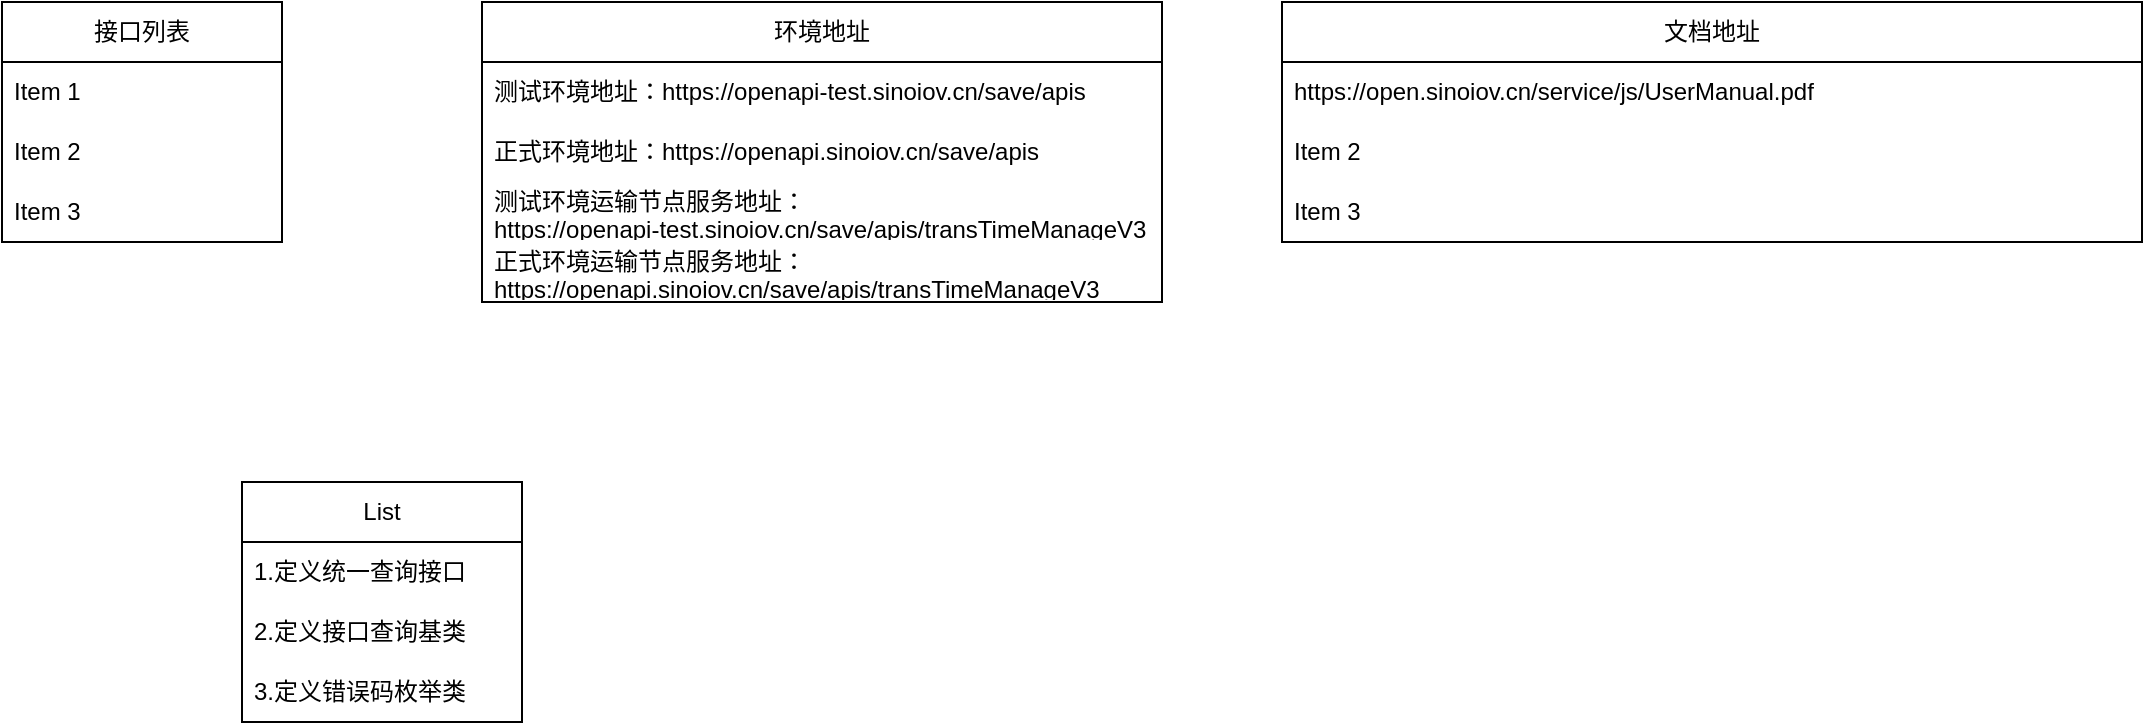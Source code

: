 <mxfile version="27.1.3">
  <diagram name="第 1 页" id="vAMwXghZaJOQZp9C8dsw">
    <mxGraphModel dx="1665" dy="777" grid="1" gridSize="10" guides="1" tooltips="1" connect="1" arrows="1" fold="1" page="1" pageScale="1" pageWidth="850" pageHeight="1100" math="0" shadow="0">
      <root>
        <mxCell id="0" />
        <mxCell id="1" parent="0" />
        <mxCell id="BY6oYzmLA4oF4CkjZ4AE-1" value="接口列表" style="swimlane;fontStyle=0;childLayout=stackLayout;horizontal=1;startSize=30;horizontalStack=0;resizeParent=1;resizeParentMax=0;resizeLast=0;collapsible=1;marginBottom=0;whiteSpace=wrap;html=1;" vertex="1" parent="1">
          <mxGeometry x="40" y="40" width="140" height="120" as="geometry" />
        </mxCell>
        <mxCell id="BY6oYzmLA4oF4CkjZ4AE-2" value="Item 1" style="text;strokeColor=none;fillColor=none;align=left;verticalAlign=middle;spacingLeft=4;spacingRight=4;overflow=hidden;points=[[0,0.5],[1,0.5]];portConstraint=eastwest;rotatable=0;whiteSpace=wrap;html=1;" vertex="1" parent="BY6oYzmLA4oF4CkjZ4AE-1">
          <mxGeometry y="30" width="140" height="30" as="geometry" />
        </mxCell>
        <mxCell id="BY6oYzmLA4oF4CkjZ4AE-3" value="Item 2" style="text;strokeColor=none;fillColor=none;align=left;verticalAlign=middle;spacingLeft=4;spacingRight=4;overflow=hidden;points=[[0,0.5],[1,0.5]];portConstraint=eastwest;rotatable=0;whiteSpace=wrap;html=1;" vertex="1" parent="BY6oYzmLA4oF4CkjZ4AE-1">
          <mxGeometry y="60" width="140" height="30" as="geometry" />
        </mxCell>
        <mxCell id="BY6oYzmLA4oF4CkjZ4AE-4" value="Item 3" style="text;strokeColor=none;fillColor=none;align=left;verticalAlign=middle;spacingLeft=4;spacingRight=4;overflow=hidden;points=[[0,0.5],[1,0.5]];portConstraint=eastwest;rotatable=0;whiteSpace=wrap;html=1;" vertex="1" parent="BY6oYzmLA4oF4CkjZ4AE-1">
          <mxGeometry y="90" width="140" height="30" as="geometry" />
        </mxCell>
        <mxCell id="BY6oYzmLA4oF4CkjZ4AE-5" value="环境地址" style="swimlane;fontStyle=0;childLayout=stackLayout;horizontal=1;startSize=30;horizontalStack=0;resizeParent=1;resizeParentMax=0;resizeLast=0;collapsible=1;marginBottom=0;whiteSpace=wrap;html=1;" vertex="1" parent="1">
          <mxGeometry x="280" y="40" width="340" height="150" as="geometry" />
        </mxCell>
        <mxCell id="BY6oYzmLA4oF4CkjZ4AE-6" value="测试环境地址：https://openapi-test.sinoiov.cn/save/apis" style="text;strokeColor=none;fillColor=none;align=left;verticalAlign=middle;spacingLeft=4;spacingRight=4;overflow=hidden;points=[[0,0.5],[1,0.5]];portConstraint=eastwest;rotatable=0;whiteSpace=wrap;html=1;" vertex="1" parent="BY6oYzmLA4oF4CkjZ4AE-5">
          <mxGeometry y="30" width="340" height="30" as="geometry" />
        </mxCell>
        <mxCell id="BY6oYzmLA4oF4CkjZ4AE-7" value="&lt;div&gt;正式环境地址：https://openapi.sinoiov.cn/save/apis&lt;/div&gt;" style="text;strokeColor=none;fillColor=none;align=left;verticalAlign=middle;spacingLeft=4;spacingRight=4;overflow=hidden;points=[[0,0.5],[1,0.5]];portConstraint=eastwest;rotatable=0;whiteSpace=wrap;html=1;" vertex="1" parent="BY6oYzmLA4oF4CkjZ4AE-5">
          <mxGeometry y="60" width="340" height="30" as="geometry" />
        </mxCell>
        <mxCell id="BY6oYzmLA4oF4CkjZ4AE-8" value="&lt;div&gt;测试环境运输节点服务地址：&lt;/div&gt;&lt;div&gt;https://openapi-test.sinoiov.cn/save/apis/transTimeManageV3&lt;/div&gt;" style="text;strokeColor=none;fillColor=none;align=left;verticalAlign=middle;spacingLeft=4;spacingRight=4;overflow=hidden;points=[[0,0.5],[1,0.5]];portConstraint=eastwest;rotatable=0;whiteSpace=wrap;html=1;" vertex="1" parent="BY6oYzmLA4oF4CkjZ4AE-5">
          <mxGeometry y="90" width="340" height="30" as="geometry" />
        </mxCell>
        <mxCell id="BY6oYzmLA4oF4CkjZ4AE-9" value="&lt;div&gt;正式环境运输节点服务地址：&lt;/div&gt;&lt;div&gt;https://openapi.sinoiov.cn/save/apis/transTimeManageV3&lt;/div&gt;" style="text;strokeColor=none;fillColor=none;align=left;verticalAlign=middle;spacingLeft=4;spacingRight=4;overflow=hidden;points=[[0,0.5],[1,0.5]];portConstraint=eastwest;rotatable=0;whiteSpace=wrap;html=1;" vertex="1" parent="BY6oYzmLA4oF4CkjZ4AE-5">
          <mxGeometry y="120" width="340" height="30" as="geometry" />
        </mxCell>
        <mxCell id="BY6oYzmLA4oF4CkjZ4AE-10" value="文档地址" style="swimlane;fontStyle=0;childLayout=stackLayout;horizontal=1;startSize=30;horizontalStack=0;resizeParent=1;resizeParentMax=0;resizeLast=0;collapsible=1;marginBottom=0;whiteSpace=wrap;html=1;" vertex="1" parent="1">
          <mxGeometry x="680" y="40" width="430" height="120" as="geometry" />
        </mxCell>
        <mxCell id="BY6oYzmLA4oF4CkjZ4AE-11" value="https://open.sinoiov.cn/service/js/UserManual.pdf" style="text;strokeColor=none;fillColor=none;align=left;verticalAlign=middle;spacingLeft=4;spacingRight=4;overflow=hidden;points=[[0,0.5],[1,0.5]];portConstraint=eastwest;rotatable=0;whiteSpace=wrap;html=1;" vertex="1" parent="BY6oYzmLA4oF4CkjZ4AE-10">
          <mxGeometry y="30" width="430" height="30" as="geometry" />
        </mxCell>
        <mxCell id="BY6oYzmLA4oF4CkjZ4AE-12" value="Item 2" style="text;strokeColor=none;fillColor=none;align=left;verticalAlign=middle;spacingLeft=4;spacingRight=4;overflow=hidden;points=[[0,0.5],[1,0.5]];portConstraint=eastwest;rotatable=0;whiteSpace=wrap;html=1;" vertex="1" parent="BY6oYzmLA4oF4CkjZ4AE-10">
          <mxGeometry y="60" width="430" height="30" as="geometry" />
        </mxCell>
        <mxCell id="BY6oYzmLA4oF4CkjZ4AE-13" value="Item 3" style="text;strokeColor=none;fillColor=none;align=left;verticalAlign=middle;spacingLeft=4;spacingRight=4;overflow=hidden;points=[[0,0.5],[1,0.5]];portConstraint=eastwest;rotatable=0;whiteSpace=wrap;html=1;" vertex="1" parent="BY6oYzmLA4oF4CkjZ4AE-10">
          <mxGeometry y="90" width="430" height="30" as="geometry" />
        </mxCell>
        <mxCell id="BY6oYzmLA4oF4CkjZ4AE-14" value="List" style="swimlane;fontStyle=0;childLayout=stackLayout;horizontal=1;startSize=30;horizontalStack=0;resizeParent=1;resizeParentMax=0;resizeLast=0;collapsible=1;marginBottom=0;whiteSpace=wrap;html=1;" vertex="1" parent="1">
          <mxGeometry x="160" y="280" width="140" height="120" as="geometry" />
        </mxCell>
        <mxCell id="BY6oYzmLA4oF4CkjZ4AE-15" value="1.定义统一查询接口" style="text;strokeColor=none;fillColor=none;align=left;verticalAlign=middle;spacingLeft=4;spacingRight=4;overflow=hidden;points=[[0,0.5],[1,0.5]];portConstraint=eastwest;rotatable=0;whiteSpace=wrap;html=1;" vertex="1" parent="BY6oYzmLA4oF4CkjZ4AE-14">
          <mxGeometry y="30" width="140" height="30" as="geometry" />
        </mxCell>
        <mxCell id="BY6oYzmLA4oF4CkjZ4AE-16" value="2.定义接口查询基类" style="text;strokeColor=none;fillColor=none;align=left;verticalAlign=middle;spacingLeft=4;spacingRight=4;overflow=hidden;points=[[0,0.5],[1,0.5]];portConstraint=eastwest;rotatable=0;whiteSpace=wrap;html=1;" vertex="1" parent="BY6oYzmLA4oF4CkjZ4AE-14">
          <mxGeometry y="60" width="140" height="30" as="geometry" />
        </mxCell>
        <mxCell id="BY6oYzmLA4oF4CkjZ4AE-17" value="3.定义错误码枚举类" style="text;strokeColor=none;fillColor=none;align=left;verticalAlign=middle;spacingLeft=4;spacingRight=4;overflow=hidden;points=[[0,0.5],[1,0.5]];portConstraint=eastwest;rotatable=0;whiteSpace=wrap;html=1;" vertex="1" parent="BY6oYzmLA4oF4CkjZ4AE-14">
          <mxGeometry y="90" width="140" height="30" as="geometry" />
        </mxCell>
      </root>
    </mxGraphModel>
  </diagram>
</mxfile>
